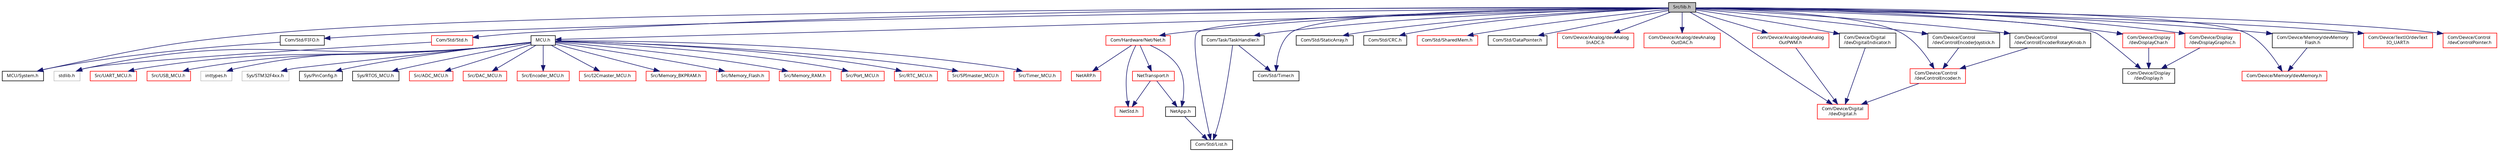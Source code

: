 digraph "Src/lib.h"
{
  edge [fontname="Sans",fontsize="8",labelfontname="Sans",labelfontsize="8"];
  node [fontname="Sans",fontsize="8",shape=record];
  Node1 [label="Src/lib.h",height=0.2,width=0.4,color="black", fillcolor="grey75", style="filled", fontcolor="black"];
  Node1 -> Node2 [color="midnightblue",fontsize="8",style="solid",fontname="Sans"];
  Node2 [label="MCU/System.h",height=0.2,width=0.4,color="black", fillcolor="white", style="filled",URL="$_system_8h.html"];
  Node1 -> Node3 [color="midnightblue",fontsize="8",style="solid",fontname="Sans"];
  Node3 [label="MCU.h",height=0.2,width=0.4,color="black", fillcolor="white", style="filled",URL="$_m_c_u_8h_source.html"];
  Node3 -> Node4 [color="midnightblue",fontsize="8",style="solid",fontname="Sans"];
  Node4 [label="inttypes.h",height=0.2,width=0.4,color="grey75", fillcolor="white", style="filled"];
  Node3 -> Node5 [color="midnightblue",fontsize="8",style="solid",fontname="Sans"];
  Node5 [label="stdlib.h",height=0.2,width=0.4,color="grey75", fillcolor="white", style="filled"];
  Node3 -> Node6 [color="midnightblue",fontsize="8",style="solid",fontname="Sans"];
  Node6 [label="Sys/STM32F4xx.h",height=0.2,width=0.4,color="grey75", fillcolor="white", style="filled"];
  Node3 -> Node7 [color="midnightblue",fontsize="8",style="solid",fontname="Sans"];
  Node7 [label="Sys/PinConfig.h",height=0.2,width=0.4,color="black", fillcolor="white", style="filled",URL="$_pin_config_8h.html"];
  Node3 -> Node8 [color="midnightblue",fontsize="8",style="solid",fontname="Sans"];
  Node8 [label="Sys/RTOS_MCU.h",height=0.2,width=0.4,color="black", fillcolor="white", style="filled",URL="$_r_t_o_s___m_c_u_8h.html"];
  Node3 -> Node9 [color="midnightblue",fontsize="8",style="solid",fontname="Sans"];
  Node9 [label="Src/ADC_MCU.h",height=0.2,width=0.4,color="red", fillcolor="white", style="filled",URL="$_a_d_c___m_c_u_8h.html"];
  Node3 -> Node10 [color="midnightblue",fontsize="8",style="solid",fontname="Sans"];
  Node10 [label="Src/DAC_MCU.h",height=0.2,width=0.4,color="red", fillcolor="white", style="filled",URL="$_d_a_c___m_c_u_8h.html"];
  Node3 -> Node11 [color="midnightblue",fontsize="8",style="solid",fontname="Sans"];
  Node11 [label="Src/Encoder_MCU.h",height=0.2,width=0.4,color="red", fillcolor="white", style="filled",URL="$_encoder___m_c_u_8h.html"];
  Node3 -> Node12 [color="midnightblue",fontsize="8",style="solid",fontname="Sans"];
  Node12 [label="Src/I2Cmaster_MCU.h",height=0.2,width=0.4,color="red", fillcolor="white", style="filled",URL="$_i2_cmaster___m_c_u_8h.html"];
  Node3 -> Node13 [color="midnightblue",fontsize="8",style="solid",fontname="Sans"];
  Node13 [label="Src/Memory_BKPRAM.h",height=0.2,width=0.4,color="red", fillcolor="white", style="filled",URL="$_memory___b_k_p_r_a_m_8h.html"];
  Node3 -> Node14 [color="midnightblue",fontsize="8",style="solid",fontname="Sans"];
  Node14 [label="Src/Memory_Flash.h",height=0.2,width=0.4,color="red", fillcolor="white", style="filled",URL="$_memory___flash_8h.html"];
  Node3 -> Node15 [color="midnightblue",fontsize="8",style="solid",fontname="Sans"];
  Node15 [label="Src/Memory_RAM.h",height=0.2,width=0.4,color="red", fillcolor="white", style="filled",URL="$_memory___r_a_m_8h.html"];
  Node3 -> Node16 [color="midnightblue",fontsize="8",style="solid",fontname="Sans"];
  Node16 [label="Src/Port_MCU.h",height=0.2,width=0.4,color="red", fillcolor="white", style="filled",URL="$_port___m_c_u_8h.html"];
  Node3 -> Node17 [color="midnightblue",fontsize="8",style="solid",fontname="Sans"];
  Node17 [label="Src/RTC_MCU.h",height=0.2,width=0.4,color="red", fillcolor="white", style="filled",URL="$_r_t_c___m_c_u_8h.html"];
  Node3 -> Node18 [color="midnightblue",fontsize="8",style="solid",fontname="Sans"];
  Node18 [label="Src/SPImaster_MCU.h",height=0.2,width=0.4,color="red", fillcolor="white", style="filled",URL="$_s_p_imaster___m_c_u_8h.html"];
  Node3 -> Node19 [color="midnightblue",fontsize="8",style="solid",fontname="Sans"];
  Node19 [label="Src/Timer_MCU.h",height=0.2,width=0.4,color="red", fillcolor="white", style="filled",URL="$_timer___m_c_u_8h.html"];
  Node3 -> Node20 [color="midnightblue",fontsize="8",style="solid",fontname="Sans"];
  Node20 [label="Src/UART_MCU.h",height=0.2,width=0.4,color="red", fillcolor="white", style="filled",URL="$_u_a_r_t___m_c_u_8h.html"];
  Node3 -> Node21 [color="midnightblue",fontsize="8",style="solid",fontname="Sans"];
  Node21 [label="Src/USB_MCU.h",height=0.2,width=0.4,color="red", fillcolor="white", style="filled",URL="$_u_s_b___m_c_u_8h.html"];
  Node1 -> Node22 [color="midnightblue",fontsize="8",style="solid",fontname="Sans"];
  Node22 [label="Com/Hardware/Net/Net.h",height=0.2,width=0.4,color="red", fillcolor="white", style="filled",URL="$_net_8h.html"];
  Node22 -> Node23 [color="midnightblue",fontsize="8",style="solid",fontname="Sans"];
  Node23 [label="NetStd.h",height=0.2,width=0.4,color="red", fillcolor="white", style="filled",URL="$_net_std_8h.html",tooltip="Standard include file. "];
  Node22 -> Node24 [color="midnightblue",fontsize="8",style="solid",fontname="Sans"];
  Node24 [label="NetApp.h",height=0.2,width=0.4,color="black", fillcolor="white", style="filled",URL="$_net_app_8h_source.html"];
  Node24 -> Node25 [color="midnightblue",fontsize="8",style="solid",fontname="Sans"];
  Node25 [label="Com/Std/List.h",height=0.2,width=0.4,color="black", fillcolor="white", style="filled",URL="$_list_8h.html"];
  Node22 -> Node26 [color="midnightblue",fontsize="8",style="solid",fontname="Sans"];
  Node26 [label="NetTransport.h",height=0.2,width=0.4,color="red", fillcolor="white", style="filled",URL="$_net_transport_8h_source.html"];
  Node26 -> Node23 [color="midnightblue",fontsize="8",style="solid",fontname="Sans"];
  Node26 -> Node24 [color="midnightblue",fontsize="8",style="solid",fontname="Sans"];
  Node22 -> Node27 [color="midnightblue",fontsize="8",style="solid",fontname="Sans"];
  Node27 [label="NetARP.h",height=0.2,width=0.4,color="red", fillcolor="white", style="filled",URL="$_net_a_r_p_8h_source.html"];
  Node1 -> Node28 [color="midnightblue",fontsize="8",style="solid",fontname="Sans"];
  Node28 [label="Com/Std/Std.h",height=0.2,width=0.4,color="red", fillcolor="white", style="filled",URL="$_std_8h.html",tooltip="Standard include file. "];
  Node28 -> Node5 [color="midnightblue",fontsize="8",style="solid",fontname="Sans"];
  Node1 -> Node29 [color="midnightblue",fontsize="8",style="solid",fontname="Sans"];
  Node29 [label="Com/Std/StaticArray.h",height=0.2,width=0.4,color="black", fillcolor="white", style="filled",URL="$_static_array_8h.html"];
  Node1 -> Node30 [color="midnightblue",fontsize="8",style="solid",fontname="Sans"];
  Node30 [label="Com/Std/CRC.h",height=0.2,width=0.4,color="black", fillcolor="white", style="filled",URL="$_c_r_c_8h.html"];
  Node1 -> Node25 [color="midnightblue",fontsize="8",style="solid",fontname="Sans"];
  Node1 -> Node31 [color="midnightblue",fontsize="8",style="solid",fontname="Sans"];
  Node31 [label="Com/Std/FIFO.h",height=0.2,width=0.4,color="black", fillcolor="white", style="filled",URL="$_fifo_8h.html"];
  Node31 -> Node2 [color="midnightblue",fontsize="8",style="solid",fontname="Sans"];
  Node1 -> Node32 [color="midnightblue",fontsize="8",style="solid",fontname="Sans"];
  Node32 [label="Com/Std/SharedMem.h",height=0.2,width=0.4,color="red", fillcolor="white", style="filled",URL="$_shared_mem_8h.html"];
  Node1 -> Node33 [color="midnightblue",fontsize="8",style="solid",fontname="Sans"];
  Node33 [label="Com/Std/DataPointer.h",height=0.2,width=0.4,color="black", fillcolor="white", style="filled",URL="$_data_pointer_8h.html"];
  Node1 -> Node34 [color="midnightblue",fontsize="8",style="solid",fontname="Sans"];
  Node34 [label="Com/Std/Timer.h",height=0.2,width=0.4,color="black", fillcolor="white", style="filled",URL="$_std_2_timer_8h.html"];
  Node1 -> Node35 [color="midnightblue",fontsize="8",style="solid",fontname="Sans"];
  Node35 [label="Com/Device/Analog/devAnalog\lInADC.h",height=0.2,width=0.4,color="red", fillcolor="white", style="filled",URL="$dev_analog_in_a_d_c_8h.html"];
  Node1 -> Node36 [color="midnightblue",fontsize="8",style="solid",fontname="Sans"];
  Node36 [label="Com/Device/Analog/devAnalog\lOutDAC.h",height=0.2,width=0.4,color="red", fillcolor="white", style="filled",URL="$dev_analog_out_d_a_c_8h.html"];
  Node1 -> Node37 [color="midnightblue",fontsize="8",style="solid",fontname="Sans"];
  Node37 [label="Com/Device/Analog/devAnalog\lOutPWM.h",height=0.2,width=0.4,color="red", fillcolor="white", style="filled",URL="$dev_analog_out_p_w_m_8h.html"];
  Node37 -> Node38 [color="midnightblue",fontsize="8",style="solid",fontname="Sans"];
  Node38 [label="Com/Device/Digital\l/devDigital.h",height=0.2,width=0.4,color="red", fillcolor="white", style="filled",URL="$dev_digital_8h.html"];
  Node1 -> Node38 [color="midnightblue",fontsize="8",style="solid",fontname="Sans"];
  Node1 -> Node39 [color="midnightblue",fontsize="8",style="solid",fontname="Sans"];
  Node39 [label="Com/Device/Digital\l/devDigitalIndicator.h",height=0.2,width=0.4,color="black", fillcolor="white", style="filled",URL="$dev_digital_indicator_8h.html"];
  Node39 -> Node38 [color="midnightblue",fontsize="8",style="solid",fontname="Sans"];
  Node1 -> Node40 [color="midnightblue",fontsize="8",style="solid",fontname="Sans"];
  Node40 [label="Com/Device/Display\l/devDisplay.h",height=0.2,width=0.4,color="black", fillcolor="white", style="filled",URL="$dev_display_8h.html"];
  Node1 -> Node41 [color="midnightblue",fontsize="8",style="solid",fontname="Sans"];
  Node41 [label="Com/Device/Display\l/devDisplayChar.h",height=0.2,width=0.4,color="red", fillcolor="white", style="filled",URL="$dev_display_char_8h.html"];
  Node41 -> Node40 [color="midnightblue",fontsize="8",style="solid",fontname="Sans"];
  Node1 -> Node42 [color="midnightblue",fontsize="8",style="solid",fontname="Sans"];
  Node42 [label="Com/Device/Display\l/devDisplayGraphic.h",height=0.2,width=0.4,color="red", fillcolor="white", style="filled",URL="$dev_display_graphic_8h.html"];
  Node42 -> Node40 [color="midnightblue",fontsize="8",style="solid",fontname="Sans"];
  Node1 -> Node43 [color="midnightblue",fontsize="8",style="solid",fontname="Sans"];
  Node43 [label="Com/Device/Memory/devMemory.h",height=0.2,width=0.4,color="red", fillcolor="white", style="filled",URL="$dev_memory_8h.html"];
  Node1 -> Node44 [color="midnightblue",fontsize="8",style="solid",fontname="Sans"];
  Node44 [label="Com/Device/Memory/devMemory\lFlash.h",height=0.2,width=0.4,color="black", fillcolor="white", style="filled",URL="$dev_memory_flash_8h.html"];
  Node44 -> Node43 [color="midnightblue",fontsize="8",style="solid",fontname="Sans"];
  Node1 -> Node45 [color="midnightblue",fontsize="8",style="solid",fontname="Sans"];
  Node45 [label="Com/Device/TextIO/devText\lIO_UART.h",height=0.2,width=0.4,color="red", fillcolor="white", style="filled",URL="$dev_text_i_o___u_a_r_t_8h.html"];
  Node1 -> Node46 [color="midnightblue",fontsize="8",style="solid",fontname="Sans"];
  Node46 [label="Com/Device/Control\l/devControlEncoder.h",height=0.2,width=0.4,color="red", fillcolor="white", style="filled",URL="$dev_control_encoder_8h.html"];
  Node46 -> Node38 [color="midnightblue",fontsize="8",style="solid",fontname="Sans"];
  Node1 -> Node47 [color="midnightblue",fontsize="8",style="solid",fontname="Sans"];
  Node47 [label="Com/Device/Control\l/devControlEncoderJoystick.h",height=0.2,width=0.4,color="black", fillcolor="white", style="filled",URL="$dev_control_encoder_joystick_8h.html"];
  Node47 -> Node46 [color="midnightblue",fontsize="8",style="solid",fontname="Sans"];
  Node1 -> Node48 [color="midnightblue",fontsize="8",style="solid",fontname="Sans"];
  Node48 [label="Com/Device/Control\l/devControlEncoderRotaryKnob.h",height=0.2,width=0.4,color="black", fillcolor="white", style="filled",URL="$dev_control_encoder_rotaryknob_8h.html"];
  Node48 -> Node46 [color="midnightblue",fontsize="8",style="solid",fontname="Sans"];
  Node1 -> Node49 [color="midnightblue",fontsize="8",style="solid",fontname="Sans"];
  Node49 [label="Com/Device/Control\l/devControlPointer.h",height=0.2,width=0.4,color="red", fillcolor="white", style="filled",URL="$dev_control_pointer_8h.html"];
  Node1 -> Node50 [color="midnightblue",fontsize="8",style="solid",fontname="Sans"];
  Node50 [label="Com/Task/TaskHandler.h",height=0.2,width=0.4,color="black", fillcolor="white", style="filled",URL="$_task_handler_8h.html"];
  Node50 -> Node25 [color="midnightblue",fontsize="8",style="solid",fontname="Sans"];
  Node50 -> Node34 [color="midnightblue",fontsize="8",style="solid",fontname="Sans"];
}
